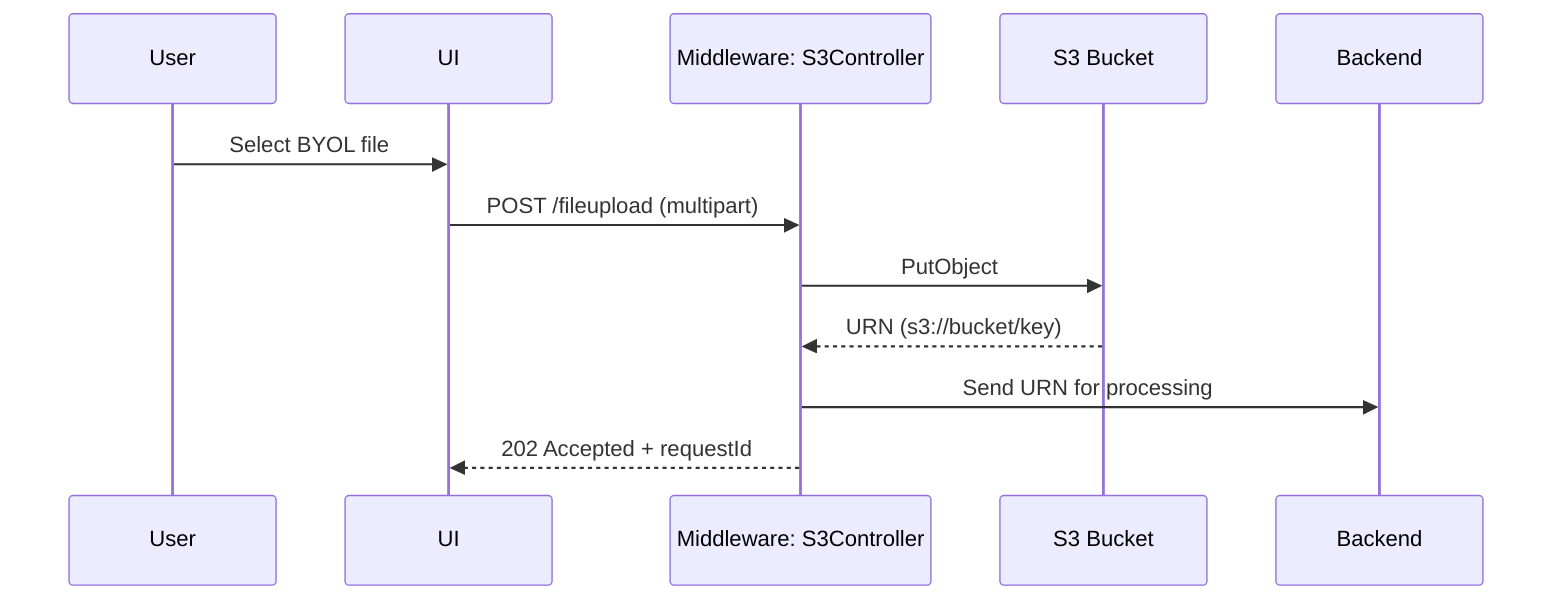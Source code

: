 sequenceDiagram
    participant User
    participant UI
    participant S3c as Middleware: S3Controller
    participant S3 as S3 Bucket
    participant API as Backend

    User->>UI: Select BYOL file
    UI->>S3c: POST /fileupload (multipart)
    S3c->>S3: PutObject
    S3-->>S3c: URN (s3://bucket/key)
    S3c->>API: Send URN for processing
    S3c-->>UI: 202 Accepted + requestId